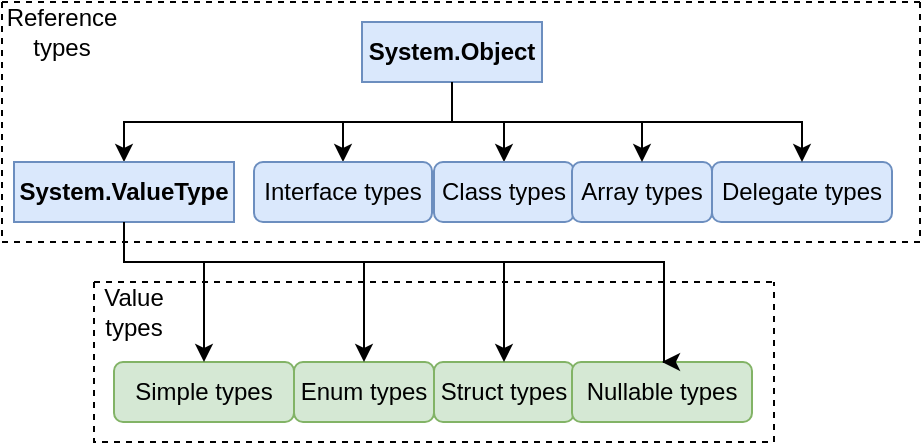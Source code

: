 <mxfile version="22.1.3" type="device">
  <diagram name="Page-1" id="ZCNRtZ36IL0OrcE9rPCh">
    <mxGraphModel dx="1426" dy="785" grid="1" gridSize="10" guides="1" tooltips="1" connect="1" arrows="1" fold="1" page="1" pageScale="1" pageWidth="827" pageHeight="1169" math="0" shadow="0">
      <root>
        <mxCell id="0" />
        <mxCell id="1" parent="0" />
        <mxCell id="Tawbmok7y1_0DgkmCNwq-30" value="" style="swimlane;startSize=0;rounded=0;dashed=1;" vertex="1" parent="1">
          <mxGeometry x="184" y="20" width="459" height="120" as="geometry" />
        </mxCell>
        <mxCell id="Tawbmok7y1_0DgkmCNwq-38" style="edgeStyle=orthogonalEdgeStyle;rounded=0;orthogonalLoop=1;jettySize=auto;html=1;exitX=0.5;exitY=1;exitDx=0;exitDy=0;entryX=0.5;entryY=0;entryDx=0;entryDy=0;" edge="1" parent="Tawbmok7y1_0DgkmCNwq-30" source="Tawbmok7y1_0DgkmCNwq-1" target="Tawbmok7y1_0DgkmCNwq-5">
          <mxGeometry relative="1" as="geometry" />
        </mxCell>
        <mxCell id="Tawbmok7y1_0DgkmCNwq-39" style="edgeStyle=orthogonalEdgeStyle;rounded=0;orthogonalLoop=1;jettySize=auto;html=1;exitX=0.5;exitY=1;exitDx=0;exitDy=0;entryX=0.5;entryY=0;entryDx=0;entryDy=0;" edge="1" parent="Tawbmok7y1_0DgkmCNwq-30" source="Tawbmok7y1_0DgkmCNwq-1" target="Tawbmok7y1_0DgkmCNwq-16">
          <mxGeometry relative="1" as="geometry" />
        </mxCell>
        <mxCell id="Tawbmok7y1_0DgkmCNwq-40" style="edgeStyle=orthogonalEdgeStyle;rounded=0;orthogonalLoop=1;jettySize=auto;html=1;exitX=0.5;exitY=1;exitDx=0;exitDy=0;entryX=0.5;entryY=0;entryDx=0;entryDy=0;" edge="1" parent="Tawbmok7y1_0DgkmCNwq-30" source="Tawbmok7y1_0DgkmCNwq-1" target="Tawbmok7y1_0DgkmCNwq-15">
          <mxGeometry relative="1" as="geometry" />
        </mxCell>
        <mxCell id="Tawbmok7y1_0DgkmCNwq-1" value="System.Object" style="rounded=0;whiteSpace=wrap;html=1;fillColor=#dae8fc;strokeColor=#6c8ebf;fontStyle=1" vertex="1" parent="Tawbmok7y1_0DgkmCNwq-30">
          <mxGeometry x="180" y="10" width="90" height="30" as="geometry" />
        </mxCell>
        <mxCell id="Tawbmok7y1_0DgkmCNwq-16" value="Interface types" style="rounded=1;whiteSpace=wrap;html=1;fillColor=#dae8fc;strokeColor=#6c8ebf;" vertex="1" parent="Tawbmok7y1_0DgkmCNwq-30">
          <mxGeometry x="126" y="80" width="89" height="30" as="geometry" />
        </mxCell>
        <mxCell id="Tawbmok7y1_0DgkmCNwq-15" value="Class types" style="rounded=1;whiteSpace=wrap;html=1;fillColor=#dae8fc;strokeColor=#6c8ebf;" vertex="1" parent="Tawbmok7y1_0DgkmCNwq-30">
          <mxGeometry x="216" y="80" width="70" height="30" as="geometry" />
        </mxCell>
        <mxCell id="Tawbmok7y1_0DgkmCNwq-5" value="System.ValueType" style="rounded=0;whiteSpace=wrap;html=1;fillColor=#dae8fc;strokeColor=#6c8ebf;fontStyle=1" vertex="1" parent="Tawbmok7y1_0DgkmCNwq-30">
          <mxGeometry x="6" y="80" width="110" height="30" as="geometry" />
        </mxCell>
        <mxCell id="Tawbmok7y1_0DgkmCNwq-43" value="Reference types" style="text;html=1;strokeColor=none;fillColor=none;align=center;verticalAlign=middle;whiteSpace=wrap;rounded=0;" vertex="1" parent="Tawbmok7y1_0DgkmCNwq-30">
          <mxGeometry width="60" height="30" as="geometry" />
        </mxCell>
        <mxCell id="Tawbmok7y1_0DgkmCNwq-31" value="" style="swimlane;startSize=0;dashed=1;" vertex="1" parent="1">
          <mxGeometry x="230" y="160" width="340" height="80" as="geometry" />
        </mxCell>
        <mxCell id="Tawbmok7y1_0DgkmCNwq-10" value="Simple types" style="rounded=1;whiteSpace=wrap;html=1;fillColor=#d5e8d4;strokeColor=#82b366;" vertex="1" parent="Tawbmok7y1_0DgkmCNwq-31">
          <mxGeometry x="10" y="40" width="90" height="30" as="geometry" />
        </mxCell>
        <mxCell id="Tawbmok7y1_0DgkmCNwq-14" value="Enum types" style="rounded=1;whiteSpace=wrap;html=1;fillColor=#d5e8d4;strokeColor=#82b366;" vertex="1" parent="Tawbmok7y1_0DgkmCNwq-31">
          <mxGeometry x="100" y="40" width="70" height="30" as="geometry" />
        </mxCell>
        <mxCell id="Tawbmok7y1_0DgkmCNwq-12" value="Struct types" style="rounded=1;whiteSpace=wrap;html=1;fillColor=#d5e8d4;strokeColor=#82b366;" vertex="1" parent="Tawbmok7y1_0DgkmCNwq-31">
          <mxGeometry x="170" y="40" width="70" height="30" as="geometry" />
        </mxCell>
        <mxCell id="Tawbmok7y1_0DgkmCNwq-45" value="Value types" style="text;html=1;align=center;verticalAlign=middle;whiteSpace=wrap;rounded=0;" vertex="1" parent="Tawbmok7y1_0DgkmCNwq-31">
          <mxGeometry width="40" height="30" as="geometry" />
        </mxCell>
        <mxCell id="Tawbmok7y1_0DgkmCNwq-18" value="Delegate types" style="rounded=1;whiteSpace=wrap;html=1;fillColor=#dae8fc;strokeColor=#6c8ebf;" vertex="1" parent="1">
          <mxGeometry x="539" y="100" width="90" height="30" as="geometry" />
        </mxCell>
        <mxCell id="Tawbmok7y1_0DgkmCNwq-17" value="Array types" style="rounded=1;whiteSpace=wrap;html=1;fillColor=#dae8fc;strokeColor=#6c8ebf;" vertex="1" parent="1">
          <mxGeometry x="469" y="100" width="70" height="30" as="geometry" />
        </mxCell>
        <mxCell id="Tawbmok7y1_0DgkmCNwq-13" value="Nullable types" style="rounded=1;whiteSpace=wrap;html=1;fillColor=#d5e8d4;strokeColor=#82b366;" vertex="1" parent="1">
          <mxGeometry x="469" y="200" width="90" height="30" as="geometry" />
        </mxCell>
        <mxCell id="Tawbmok7y1_0DgkmCNwq-34" style="edgeStyle=orthogonalEdgeStyle;rounded=0;orthogonalLoop=1;jettySize=auto;html=1;exitX=0.5;exitY=1;exitDx=0;exitDy=0;entryX=0.5;entryY=0;entryDx=0;entryDy=0;" edge="1" parent="1" source="Tawbmok7y1_0DgkmCNwq-5" target="Tawbmok7y1_0DgkmCNwq-10">
          <mxGeometry relative="1" as="geometry">
            <Array as="points">
              <mxPoint x="245" y="150" />
              <mxPoint x="285" y="150" />
            </Array>
          </mxGeometry>
        </mxCell>
        <mxCell id="Tawbmok7y1_0DgkmCNwq-35" style="edgeStyle=orthogonalEdgeStyle;rounded=0;orthogonalLoop=1;jettySize=auto;html=1;exitX=0.5;exitY=1;exitDx=0;exitDy=0;entryX=0.5;entryY=0;entryDx=0;entryDy=0;" edge="1" parent="1" source="Tawbmok7y1_0DgkmCNwq-5" target="Tawbmok7y1_0DgkmCNwq-14">
          <mxGeometry relative="1" as="geometry">
            <Array as="points">
              <mxPoint x="245" y="150" />
              <mxPoint x="365" y="150" />
            </Array>
          </mxGeometry>
        </mxCell>
        <mxCell id="Tawbmok7y1_0DgkmCNwq-36" style="edgeStyle=orthogonalEdgeStyle;rounded=0;orthogonalLoop=1;jettySize=auto;html=1;exitX=0.5;exitY=1;exitDx=0;exitDy=0;entryX=0.5;entryY=0;entryDx=0;entryDy=0;" edge="1" parent="1" source="Tawbmok7y1_0DgkmCNwq-5" target="Tawbmok7y1_0DgkmCNwq-12">
          <mxGeometry relative="1" as="geometry">
            <Array as="points">
              <mxPoint x="245" y="150" />
              <mxPoint x="435" y="150" />
            </Array>
          </mxGeometry>
        </mxCell>
        <mxCell id="Tawbmok7y1_0DgkmCNwq-37" style="edgeStyle=orthogonalEdgeStyle;rounded=0;orthogonalLoop=1;jettySize=auto;html=1;exitX=0.5;exitY=1;exitDx=0;exitDy=0;entryX=0.5;entryY=0;entryDx=0;entryDy=0;" edge="1" parent="1" source="Tawbmok7y1_0DgkmCNwq-5" target="Tawbmok7y1_0DgkmCNwq-13">
          <mxGeometry relative="1" as="geometry">
            <Array as="points">
              <mxPoint x="245" y="150" />
              <mxPoint x="515" y="150" />
            </Array>
          </mxGeometry>
        </mxCell>
        <mxCell id="Tawbmok7y1_0DgkmCNwq-41" style="edgeStyle=orthogonalEdgeStyle;rounded=0;orthogonalLoop=1;jettySize=auto;html=1;exitX=0.5;exitY=1;exitDx=0;exitDy=0;entryX=0.5;entryY=0;entryDx=0;entryDy=0;" edge="1" parent="1" source="Tawbmok7y1_0DgkmCNwq-1" target="Tawbmok7y1_0DgkmCNwq-17">
          <mxGeometry relative="1" as="geometry" />
        </mxCell>
        <mxCell id="Tawbmok7y1_0DgkmCNwq-42" style="edgeStyle=orthogonalEdgeStyle;rounded=0;orthogonalLoop=1;jettySize=auto;html=1;exitX=0.5;exitY=1;exitDx=0;exitDy=0;entryX=0.5;entryY=0;entryDx=0;entryDy=0;" edge="1" parent="1" source="Tawbmok7y1_0DgkmCNwq-1" target="Tawbmok7y1_0DgkmCNwq-18">
          <mxGeometry relative="1" as="geometry" />
        </mxCell>
      </root>
    </mxGraphModel>
  </diagram>
</mxfile>
